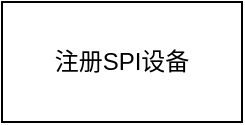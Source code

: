 <mxfile version="21.1.2" type="github">
  <diagram name="第 1 页" id="v4MzIW0OC9OzDbAx6UIw">
    <mxGraphModel dx="1050" dy="625" grid="1" gridSize="10" guides="1" tooltips="1" connect="1" arrows="1" fold="1" page="1" pageScale="1" pageWidth="827" pageHeight="1169" math="0" shadow="0">
      <root>
        <mxCell id="0" />
        <mxCell id="1" parent="0" />
        <mxCell id="Z7ZPwanggYLaX_cD4WW2-1" value="注册SPI设备" style="rounded=0;whiteSpace=wrap;html=1;" parent="1" vertex="1">
          <mxGeometry x="90" y="110" width="120" height="60" as="geometry" />
        </mxCell>
      </root>
    </mxGraphModel>
  </diagram>
</mxfile>
